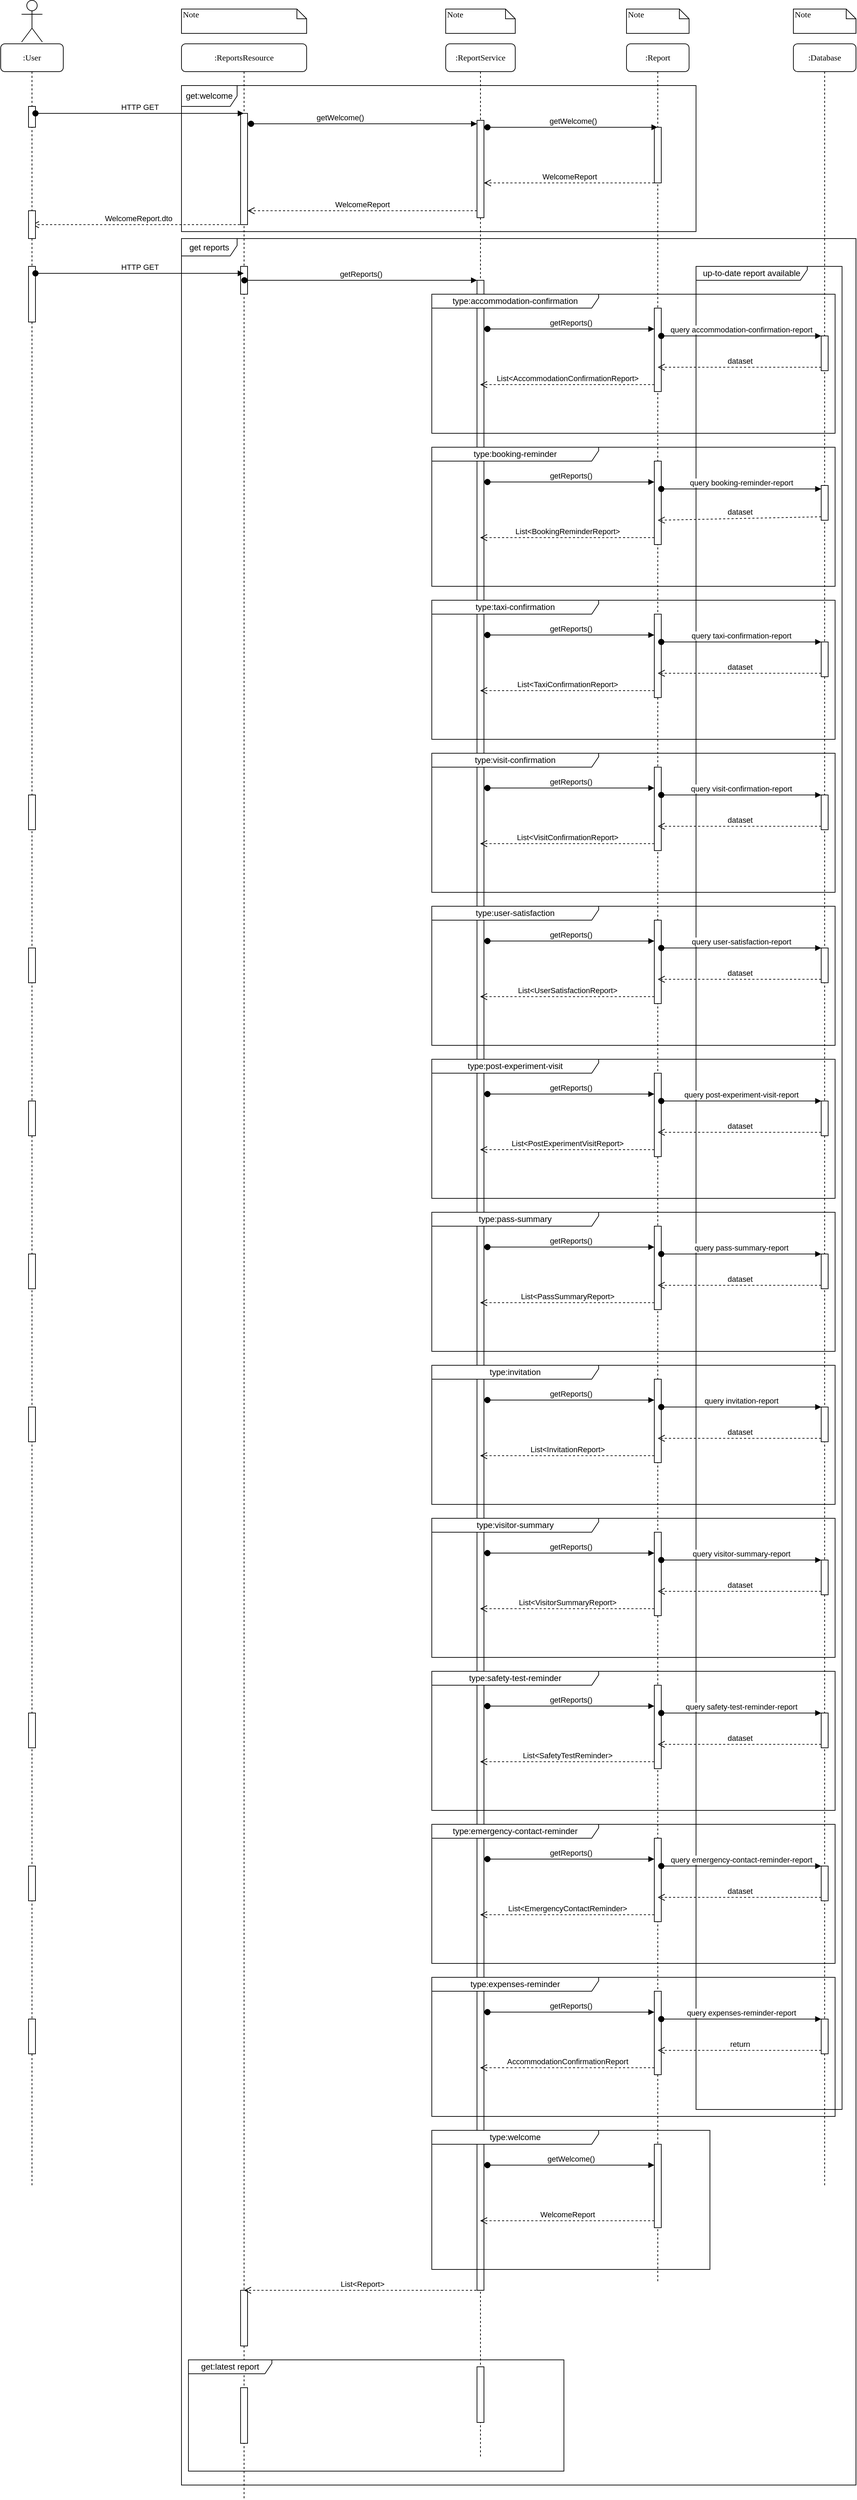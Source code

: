 <mxfile version="24.0.0" type="github">
  <diagram name="Page-1" id="13e1069c-82ec-6db2-03f1-153e76fe0fe0">
    <mxGraphModel dx="2150" dy="634" grid="1" gridSize="10" guides="1" tooltips="1" connect="1" arrows="1" fold="1" page="1" pageScale="1" pageWidth="1100" pageHeight="850" background="none" math="0" shadow="0">
      <root>
        <mxCell id="0" />
        <mxCell id="1" parent="0" />
        <mxCell id="2ybR_Enmwmyk68wynfg2-30" value=":Database" style="shape=umlLifeline;perimeter=lifelinePerimeter;whiteSpace=wrap;html=1;container=1;collapsible=0;recursiveResize=0;outlineConnect=0;rounded=1;shadow=0;comic=0;labelBackgroundColor=none;strokeWidth=1;fontFamily=Verdana;fontSize=12;align=center;" vertex="1" parent="1">
          <mxGeometry x="660" y="80" width="90" height="3080" as="geometry" />
        </mxCell>
        <mxCell id="2ybR_Enmwmyk68wynfg2-35" value="" style="html=1;points=[[0,0,0,0,5],[0,1,0,0,-5],[1,0,0,0,5],[1,1,0,0,-5]];perimeter=orthogonalPerimeter;outlineConnect=0;targetShapes=umlLifeline;portConstraint=eastwest;newEdgeStyle={&quot;curved&quot;:0,&quot;rounded&quot;:0};" vertex="1" parent="2ybR_Enmwmyk68wynfg2-30">
          <mxGeometry x="40" y="420" width="10" height="50" as="geometry" />
        </mxCell>
        <mxCell id="2ybR_Enmwmyk68wynfg2-65" value="" style="html=1;points=[[0,0,0,0,5],[0,1,0,0,-5],[1,0,0,0,5],[1,1,0,0,-5]];perimeter=orthogonalPerimeter;outlineConnect=0;targetShapes=umlLifeline;portConstraint=eastwest;newEdgeStyle={&quot;curved&quot;:0,&quot;rounded&quot;:0};" vertex="1" parent="2ybR_Enmwmyk68wynfg2-30">
          <mxGeometry x="40" y="1080" width="10" height="50" as="geometry" />
        </mxCell>
        <mxCell id="2ybR_Enmwmyk68wynfg2-72" value="" style="html=1;points=[[0,0,0,0,5],[0,1,0,0,-5],[1,0,0,0,5],[1,1,0,0,-5]];perimeter=orthogonalPerimeter;outlineConnect=0;targetShapes=umlLifeline;portConstraint=eastwest;newEdgeStyle={&quot;curved&quot;:0,&quot;rounded&quot;:0};" vertex="1" parent="2ybR_Enmwmyk68wynfg2-30">
          <mxGeometry x="40" y="1300" width="10" height="50" as="geometry" />
        </mxCell>
        <mxCell id="2ybR_Enmwmyk68wynfg2-79" value="" style="html=1;points=[[0,0,0,0,5],[0,1,0,0,-5],[1,0,0,0,5],[1,1,0,0,-5]];perimeter=orthogonalPerimeter;outlineConnect=0;targetShapes=umlLifeline;portConstraint=eastwest;newEdgeStyle={&quot;curved&quot;:0,&quot;rounded&quot;:0};" vertex="1" parent="2ybR_Enmwmyk68wynfg2-30">
          <mxGeometry x="40" y="1520" width="10" height="50" as="geometry" />
        </mxCell>
        <mxCell id="2ybR_Enmwmyk68wynfg2-86" value="" style="html=1;points=[[0,0,0,0,5],[0,1,0,0,-5],[1,0,0,0,5],[1,1,0,0,-5]];perimeter=orthogonalPerimeter;outlineConnect=0;targetShapes=umlLifeline;portConstraint=eastwest;newEdgeStyle={&quot;curved&quot;:0,&quot;rounded&quot;:0};" vertex="1" parent="2ybR_Enmwmyk68wynfg2-30">
          <mxGeometry x="40" y="1740" width="10" height="50" as="geometry" />
        </mxCell>
        <mxCell id="2ybR_Enmwmyk68wynfg2-93" value="" style="html=1;points=[[0,0,0,0,5],[0,1,0,0,-5],[1,0,0,0,5],[1,1,0,0,-5]];perimeter=orthogonalPerimeter;outlineConnect=0;targetShapes=umlLifeline;portConstraint=eastwest;newEdgeStyle={&quot;curved&quot;:0,&quot;rounded&quot;:0};" vertex="1" parent="2ybR_Enmwmyk68wynfg2-30">
          <mxGeometry x="40" y="1960" width="10" height="50" as="geometry" />
        </mxCell>
        <mxCell id="2ybR_Enmwmyk68wynfg2-107" value="" style="html=1;points=[[0,0,0,0,5],[0,1,0,0,-5],[1,0,0,0,5],[1,1,0,0,-5]];perimeter=orthogonalPerimeter;outlineConnect=0;targetShapes=umlLifeline;portConstraint=eastwest;newEdgeStyle={&quot;curved&quot;:0,&quot;rounded&quot;:0};" vertex="1" parent="2ybR_Enmwmyk68wynfg2-30">
          <mxGeometry x="40" y="2400" width="10" height="50" as="geometry" />
        </mxCell>
        <mxCell id="2ybR_Enmwmyk68wynfg2-114" value="" style="html=1;points=[[0,0,0,0,5],[0,1,0,0,-5],[1,0,0,0,5],[1,1,0,0,-5]];perimeter=orthogonalPerimeter;outlineConnect=0;targetShapes=umlLifeline;portConstraint=eastwest;newEdgeStyle={&quot;curved&quot;:0,&quot;rounded&quot;:0};" vertex="1" parent="2ybR_Enmwmyk68wynfg2-30">
          <mxGeometry x="40" y="2620" width="10" height="50" as="geometry" />
        </mxCell>
        <mxCell id="2ybR_Enmwmyk68wynfg2-121" value="" style="html=1;points=[[0,0,0,0,5],[0,1,0,0,-5],[1,0,0,0,5],[1,1,0,0,-5]];perimeter=orthogonalPerimeter;outlineConnect=0;targetShapes=umlLifeline;portConstraint=eastwest;newEdgeStyle={&quot;curved&quot;:0,&quot;rounded&quot;:0};" vertex="1" parent="2ybR_Enmwmyk68wynfg2-30">
          <mxGeometry x="40" y="2840" width="10" height="50" as="geometry" />
        </mxCell>
        <mxCell id="7baba1c4bc27f4b0-2" value=":ReportService" style="shape=umlLifeline;perimeter=lifelinePerimeter;whiteSpace=wrap;html=1;container=1;collapsible=0;recursiveResize=0;outlineConnect=0;rounded=1;shadow=0;comic=0;labelBackgroundColor=none;strokeWidth=1;fontFamily=Verdana;fontSize=12;align=center;" parent="1" vertex="1">
          <mxGeometry x="160" y="80" width="100" height="3470" as="geometry" />
        </mxCell>
        <mxCell id="aY3UgDq_XDh859U9HPvW-2" value="" style="html=1;points=[[0,0,0,0,5],[0,1,0,0,-5],[1,0,0,0,5],[1,1,0,0,-5]];perimeter=orthogonalPerimeter;outlineConnect=0;targetShapes=umlLifeline;portConstraint=eastwest;newEdgeStyle={&quot;curved&quot;:0,&quot;rounded&quot;:0};" parent="7baba1c4bc27f4b0-2" vertex="1">
          <mxGeometry x="45" y="110" width="10" height="140" as="geometry" />
        </mxCell>
        <mxCell id="7baba1c4bc27f4b0-3" value=":Report" style="shape=umlLifeline;perimeter=lifelinePerimeter;whiteSpace=wrap;html=1;container=1;collapsible=0;recursiveResize=0;outlineConnect=0;rounded=1;shadow=0;comic=0;labelBackgroundColor=none;strokeWidth=1;fontFamily=Verdana;fontSize=12;align=center;" parent="1" vertex="1">
          <mxGeometry x="420" y="80" width="90" height="3220" as="geometry" />
        </mxCell>
        <mxCell id="7baba1c4bc27f4b0-8" value=":ReportsResource" style="shape=umlLifeline;perimeter=lifelinePerimeter;whiteSpace=wrap;html=1;container=1;collapsible=0;recursiveResize=0;outlineConnect=0;rounded=1;shadow=0;comic=0;labelBackgroundColor=none;strokeWidth=1;fontFamily=Verdana;fontSize=12;align=center;" parent="1" vertex="1">
          <mxGeometry x="-220" y="80" width="180" height="3530" as="geometry" />
        </mxCell>
        <mxCell id="aY3UgDq_XDh859U9HPvW-11" value="" style="html=1;points=[[0,0,0,0,5],[0,1,0,0,-5],[1,0,0,0,5],[1,1,0,0,-5]];perimeter=orthogonalPerimeter;outlineConnect=0;targetShapes=umlLifeline;portConstraint=eastwest;newEdgeStyle={&quot;curved&quot;:0,&quot;rounded&quot;:0};" parent="7baba1c4bc27f4b0-8" vertex="1">
          <mxGeometry x="425" y="340" width="10" height="2890" as="geometry" />
        </mxCell>
        <mxCell id="7baba1c4bc27f4b0-9" value="" style="html=1;points=[];perimeter=orthogonalPerimeter;rounded=0;shadow=0;comic=0;labelBackgroundColor=none;strokeWidth=1;fontFamily=Verdana;fontSize=12;align=center;" parent="7baba1c4bc27f4b0-8" vertex="1">
          <mxGeometry x="85" y="100" width="10" height="160" as="geometry" />
        </mxCell>
        <mxCell id="aY3UgDq_XDh859U9HPvW-1" value="get:welcome" style="shape=umlFrame;whiteSpace=wrap;html=1;pointerEvents=0;width=80;height=30;" parent="7baba1c4bc27f4b0-8" vertex="1">
          <mxGeometry y="60" width="740" height="210" as="geometry" />
        </mxCell>
        <mxCell id="aY3UgDq_XDh859U9HPvW-9" value="get reports" style="shape=umlFrame;whiteSpace=wrap;html=1;pointerEvents=0;width=80;height=25;" parent="7baba1c4bc27f4b0-8" vertex="1">
          <mxGeometry y="280" width="970" height="3230" as="geometry" />
        </mxCell>
        <mxCell id="aY3UgDq_XDh859U9HPvW-4" value="WelcomeReport" style="html=1;verticalAlign=bottom;endArrow=open;dashed=1;endSize=8;curved=0;rounded=0;" parent="7baba1c4bc27f4b0-8" edge="1">
          <mxGeometry relative="1" as="geometry">
            <mxPoint x="425" y="240" as="sourcePoint" />
            <mxPoint x="95" y="240" as="targetPoint" />
          </mxGeometry>
        </mxCell>
        <mxCell id="aY3UgDq_XDh859U9HPvW-10" value="" style="html=1;points=[[0,0,0,0,5],[0,1,0,0,-5],[1,0,0,0,5],[1,1,0,0,-5]];perimeter=orthogonalPerimeter;outlineConnect=0;targetShapes=umlLifeline;portConstraint=eastwest;newEdgeStyle={&quot;curved&quot;:0,&quot;rounded&quot;:0};" parent="7baba1c4bc27f4b0-8" vertex="1">
          <mxGeometry x="85" y="320" width="10" height="40" as="geometry" />
        </mxCell>
        <mxCell id="2ybR_Enmwmyk68wynfg2-7" value="" style="html=1;points=[[0,0,0,0,5],[0,1,0,0,-5],[1,0,0,0,5],[1,1,0,0,-5]];perimeter=orthogonalPerimeter;outlineConnect=0;targetShapes=umlLifeline;portConstraint=eastwest;newEdgeStyle={&quot;curved&quot;:0,&quot;rounded&quot;:0};" vertex="1" parent="7baba1c4bc27f4b0-8">
          <mxGeometry x="680" y="120" width="10" height="80" as="geometry" />
        </mxCell>
        <mxCell id="2ybR_Enmwmyk68wynfg2-8" value="getWelcome()" style="html=1;verticalAlign=bottom;startArrow=oval;startFill=1;endArrow=block;startSize=8;curved=0;rounded=0;" edge="1" parent="7baba1c4bc27f4b0-8" target="7baba1c4bc27f4b0-3">
          <mxGeometry width="60" relative="1" as="geometry">
            <mxPoint x="440" y="120" as="sourcePoint" />
            <mxPoint x="500" y="120" as="targetPoint" />
          </mxGeometry>
        </mxCell>
        <mxCell id="2ybR_Enmwmyk68wynfg2-9" value="WelcomeReport" style="html=1;verticalAlign=bottom;endArrow=open;dashed=1;endSize=8;curved=0;rounded=0;" edge="1" parent="7baba1c4bc27f4b0-8" target="aY3UgDq_XDh859U9HPvW-2">
          <mxGeometry relative="1" as="geometry">
            <mxPoint x="680" y="200" as="sourcePoint" />
            <mxPoint x="600" y="200" as="targetPoint" />
          </mxGeometry>
        </mxCell>
        <mxCell id="2ybR_Enmwmyk68wynfg2-38" value="up-to-date report available" style="shape=umlFrame;whiteSpace=wrap;html=1;pointerEvents=0;width=160;height=20;" vertex="1" parent="7baba1c4bc27f4b0-8">
          <mxGeometry x="740" y="320" width="210" height="2650" as="geometry" />
        </mxCell>
        <mxCell id="2ybR_Enmwmyk68wynfg2-39" value="type:booking-reminder" style="shape=umlFrame;whiteSpace=wrap;html=1;pointerEvents=0;width=240;height=20;" vertex="1" parent="7baba1c4bc27f4b0-8">
          <mxGeometry x="360" y="580" width="580" height="200" as="geometry" />
        </mxCell>
        <mxCell id="2ybR_Enmwmyk68wynfg2-40" value="" style="html=1;points=[[0,0,0,0,5],[0,1,0,0,-5],[1,0,0,0,5],[1,1,0,0,-5]];perimeter=orthogonalPerimeter;outlineConnect=0;targetShapes=umlLifeline;portConstraint=eastwest;newEdgeStyle={&quot;curved&quot;:0,&quot;rounded&quot;:0};" vertex="1" parent="7baba1c4bc27f4b0-8">
          <mxGeometry x="680" y="600" width="10" height="120" as="geometry" />
        </mxCell>
        <mxCell id="2ybR_Enmwmyk68wynfg2-41" value="getReports()" style="html=1;verticalAlign=bottom;startArrow=oval;startFill=1;endArrow=block;startSize=8;curved=0;rounded=0;" edge="1" parent="7baba1c4bc27f4b0-8" target="2ybR_Enmwmyk68wynfg2-40">
          <mxGeometry width="60" relative="1" as="geometry">
            <mxPoint x="440" y="630" as="sourcePoint" />
            <mxPoint x="500" y="630" as="targetPoint" />
          </mxGeometry>
        </mxCell>
        <mxCell id="2ybR_Enmwmyk68wynfg2-42" value="List&amp;lt;BookingReminderReport&amp;gt;" style="html=1;verticalAlign=bottom;endArrow=open;dashed=1;endSize=8;curved=0;rounded=0;" edge="1" parent="7baba1c4bc27f4b0-8">
          <mxGeometry relative="1" as="geometry">
            <mxPoint x="680" y="710" as="sourcePoint" />
            <mxPoint x="429.5" y="710" as="targetPoint" />
          </mxGeometry>
        </mxCell>
        <mxCell id="2ybR_Enmwmyk68wynfg2-44" value="query booking-reminder-report" style="html=1;verticalAlign=bottom;startArrow=oval;startFill=1;endArrow=block;startSize=8;curved=0;rounded=0;" edge="1" parent="7baba1c4bc27f4b0-8" target="2ybR_Enmwmyk68wynfg2-43">
          <mxGeometry width="60" relative="1" as="geometry">
            <mxPoint x="690" y="640" as="sourcePoint" />
            <mxPoint x="750" y="640" as="targetPoint" />
          </mxGeometry>
        </mxCell>
        <mxCell id="2ybR_Enmwmyk68wynfg2-45" value="dataset" style="html=1;verticalAlign=bottom;endArrow=open;dashed=1;endSize=8;curved=0;rounded=0;exitX=0;exitY=1;exitDx=0;exitDy=-5;exitPerimeter=0;" edge="1" parent="7baba1c4bc27f4b0-8" source="2ybR_Enmwmyk68wynfg2-43">
          <mxGeometry relative="1" as="geometry">
            <mxPoint x="820" y="690" as="sourcePoint" />
            <mxPoint x="685" y="685" as="targetPoint" />
          </mxGeometry>
        </mxCell>
        <mxCell id="2ybR_Enmwmyk68wynfg2-46" value="type:taxi-confirmation" style="shape=umlFrame;whiteSpace=wrap;html=1;pointerEvents=0;width=240;height=20;" vertex="1" parent="7baba1c4bc27f4b0-8">
          <mxGeometry x="360" y="800" width="580" height="200" as="geometry" />
        </mxCell>
        <mxCell id="2ybR_Enmwmyk68wynfg2-47" value="" style="html=1;points=[[0,0,0,0,5],[0,1,0,0,-5],[1,0,0,0,5],[1,1,0,0,-5]];perimeter=orthogonalPerimeter;outlineConnect=0;targetShapes=umlLifeline;portConstraint=eastwest;newEdgeStyle={&quot;curved&quot;:0,&quot;rounded&quot;:0};" vertex="1" parent="7baba1c4bc27f4b0-8">
          <mxGeometry x="680" y="820" width="10" height="120" as="geometry" />
        </mxCell>
        <mxCell id="2ybR_Enmwmyk68wynfg2-48" value="getReports()" style="html=1;verticalAlign=bottom;startArrow=oval;startFill=1;endArrow=block;startSize=8;curved=0;rounded=0;" edge="1" parent="7baba1c4bc27f4b0-8" target="2ybR_Enmwmyk68wynfg2-47">
          <mxGeometry width="60" relative="1" as="geometry">
            <mxPoint x="440" y="850" as="sourcePoint" />
            <mxPoint x="500" y="850" as="targetPoint" />
          </mxGeometry>
        </mxCell>
        <mxCell id="2ybR_Enmwmyk68wynfg2-49" value="List&amp;lt;TaxiConfirmationReport&amp;gt;" style="html=1;verticalAlign=bottom;endArrow=open;dashed=1;endSize=8;curved=0;rounded=0;" edge="1" parent="7baba1c4bc27f4b0-8">
          <mxGeometry relative="1" as="geometry">
            <mxPoint x="680" y="930" as="sourcePoint" />
            <mxPoint x="429.5" y="930" as="targetPoint" />
          </mxGeometry>
        </mxCell>
        <mxCell id="2ybR_Enmwmyk68wynfg2-51" value="query taxi-confirmation-report" style="html=1;verticalAlign=bottom;startArrow=oval;startFill=1;endArrow=block;startSize=8;curved=0;rounded=0;" edge="1" parent="7baba1c4bc27f4b0-8" target="2ybR_Enmwmyk68wynfg2-50">
          <mxGeometry width="60" relative="1" as="geometry">
            <mxPoint x="690" y="860" as="sourcePoint" />
            <mxPoint x="750" y="860" as="targetPoint" />
          </mxGeometry>
        </mxCell>
        <mxCell id="2ybR_Enmwmyk68wynfg2-52" value="dataset" style="html=1;verticalAlign=bottom;endArrow=open;dashed=1;endSize=8;curved=0;rounded=0;exitX=0;exitY=1;exitDx=0;exitDy=-5;exitPerimeter=0;" edge="1" parent="7baba1c4bc27f4b0-8" source="2ybR_Enmwmyk68wynfg2-50">
          <mxGeometry relative="1" as="geometry">
            <mxPoint x="820" y="910" as="sourcePoint" />
            <mxPoint x="685" y="905" as="targetPoint" />
          </mxGeometry>
        </mxCell>
        <mxCell id="2ybR_Enmwmyk68wynfg2-131" value="" style="html=1;points=[[0,0,0,0,5],[0,1,0,0,-5],[1,0,0,0,5],[1,1,0,0,-5]];perimeter=orthogonalPerimeter;outlineConnect=0;targetShapes=umlLifeline;portConstraint=eastwest;newEdgeStyle={&quot;curved&quot;:0,&quot;rounded&quot;:0};" vertex="1" parent="7baba1c4bc27f4b0-8">
          <mxGeometry x="85" y="3230" width="10" height="80" as="geometry" />
        </mxCell>
        <mxCell id="2ybR_Enmwmyk68wynfg2-135" value="List&amp;lt;Report&amp;gt;" style="html=1;verticalAlign=bottom;endArrow=open;dashed=1;endSize=8;curved=0;rounded=0;" edge="1" parent="7baba1c4bc27f4b0-8" target="7baba1c4bc27f4b0-8">
          <mxGeometry relative="1" as="geometry">
            <mxPoint x="430" y="3230" as="sourcePoint" />
            <mxPoint x="350" y="3230" as="targetPoint" />
          </mxGeometry>
        </mxCell>
        <mxCell id="2ybR_Enmwmyk68wynfg2-136" value="get:latest report" style="shape=umlFrame;whiteSpace=wrap;html=1;pointerEvents=0;width=120;height=20;" vertex="1" parent="7baba1c4bc27f4b0-8">
          <mxGeometry x="10" y="3330" width="540" height="160" as="geometry" />
        </mxCell>
        <mxCell id="2ybR_Enmwmyk68wynfg2-137" value="" style="html=1;points=[[0,0,0,0,5],[0,1,0,0,-5],[1,0,0,0,5],[1,1,0,0,-5]];perimeter=orthogonalPerimeter;outlineConnect=0;targetShapes=umlLifeline;portConstraint=eastwest;newEdgeStyle={&quot;curved&quot;:0,&quot;rounded&quot;:0};" vertex="1" parent="7baba1c4bc27f4b0-8">
          <mxGeometry x="85" y="3370" width="10" height="80" as="geometry" />
        </mxCell>
        <mxCell id="2ybR_Enmwmyk68wynfg2-138" value="" style="html=1;points=[[0,0,0,0,5],[0,1,0,0,-5],[1,0,0,0,5],[1,1,0,0,-5]];perimeter=orthogonalPerimeter;outlineConnect=0;targetShapes=umlLifeline;portConstraint=eastwest;newEdgeStyle={&quot;curved&quot;:0,&quot;rounded&quot;:0};" vertex="1" parent="7baba1c4bc27f4b0-8">
          <mxGeometry x="425" y="3340" width="10" height="80" as="geometry" />
        </mxCell>
        <mxCell id="2ybR_Enmwmyk68wynfg2-218" value="WelcomeReport.dto" style="html=1;verticalAlign=bottom;endArrow=open;dashed=1;endSize=8;curved=0;rounded=0;" edge="1" parent="7baba1c4bc27f4b0-8" target="2ybR_Enmwmyk68wynfg2-206">
          <mxGeometry relative="1" as="geometry">
            <mxPoint x="90" y="260" as="sourcePoint" />
            <mxPoint x="-200" y="260" as="targetPoint" />
          </mxGeometry>
        </mxCell>
        <mxCell id="aY3UgDq_XDh859U9HPvW-12" value="getReports()" style="html=1;verticalAlign=bottom;startArrow=oval;startFill=1;endArrow=block;startSize=8;curved=0;rounded=0;exitX=1;exitY=0;exitDx=0;exitDy=5;exitPerimeter=0;" parent="7baba1c4bc27f4b0-8" edge="1">
          <mxGeometry width="60" relative="1" as="geometry">
            <mxPoint x="90.5" y="340" as="sourcePoint" />
            <mxPoint x="425" y="340" as="targetPoint" />
          </mxGeometry>
        </mxCell>
        <mxCell id="7baba1c4bc27f4b0-40" value="Note" style="shape=note;whiteSpace=wrap;html=1;size=14;verticalAlign=top;align=left;spacingTop=-6;rounded=0;shadow=0;comic=0;labelBackgroundColor=none;strokeWidth=1;fontFamily=Verdana;fontSize=12" parent="1" vertex="1">
          <mxGeometry x="-220" y="30" width="180" height="35" as="geometry" />
        </mxCell>
        <mxCell id="7baba1c4bc27f4b0-41" value="Note" style="shape=note;whiteSpace=wrap;html=1;size=14;verticalAlign=top;align=left;spacingTop=-6;rounded=0;shadow=0;comic=0;labelBackgroundColor=none;strokeWidth=1;fontFamily=Verdana;fontSize=12" parent="1" vertex="1">
          <mxGeometry x="160" y="30" width="100" height="35" as="geometry" />
        </mxCell>
        <mxCell id="7baba1c4bc27f4b0-42" value="Note" style="shape=note;whiteSpace=wrap;html=1;size=14;verticalAlign=top;align=left;spacingTop=-6;rounded=0;shadow=0;comic=0;labelBackgroundColor=none;strokeWidth=1;fontFamily=Verdana;fontSize=12" parent="1" vertex="1">
          <mxGeometry x="420" y="30" width="90" height="35" as="geometry" />
        </mxCell>
        <mxCell id="aY3UgDq_XDh859U9HPvW-3" value="getWelcome()" style="html=1;verticalAlign=bottom;startArrow=oval;startFill=1;endArrow=block;startSize=8;curved=0;rounded=0;entryX=0;entryY=0;entryDx=0;entryDy=5;entryPerimeter=0;" parent="1" target="aY3UgDq_XDh859U9HPvW-2" edge="1">
          <mxGeometry x="-0.213" width="60" relative="1" as="geometry">
            <mxPoint x="-120" y="195" as="sourcePoint" />
            <mxPoint x="190" y="200" as="targetPoint" />
            <mxPoint as="offset" />
          </mxGeometry>
        </mxCell>
        <mxCell id="aY3UgDq_XDh859U9HPvW-16" value="type:accommodation-confirmation" style="shape=umlFrame;whiteSpace=wrap;html=1;pointerEvents=0;width=240;height=20;" parent="1" vertex="1">
          <mxGeometry x="140" y="440" width="580" height="200" as="geometry" />
        </mxCell>
        <mxCell id="aY3UgDq_XDh859U9HPvW-17" value="" style="html=1;points=[[0,0,0,0,5],[0,1,0,0,-5],[1,0,0,0,5],[1,1,0,0,-5]];perimeter=orthogonalPerimeter;outlineConnect=0;targetShapes=umlLifeline;portConstraint=eastwest;newEdgeStyle={&quot;curved&quot;:0,&quot;rounded&quot;:0};" parent="1" vertex="1">
          <mxGeometry x="460" y="460" width="10" height="120" as="geometry" />
        </mxCell>
        <mxCell id="2ybR_Enmwmyk68wynfg2-1" value="getReports()" style="html=1;verticalAlign=bottom;startArrow=oval;startFill=1;endArrow=block;startSize=8;curved=0;rounded=0;" edge="1" parent="1" target="aY3UgDq_XDh859U9HPvW-17">
          <mxGeometry width="60" relative="1" as="geometry">
            <mxPoint x="220" y="490" as="sourcePoint" />
            <mxPoint x="280" y="490" as="targetPoint" />
          </mxGeometry>
        </mxCell>
        <mxCell id="2ybR_Enmwmyk68wynfg2-2" value="List&amp;lt;AccommodationConfirmationReport&amp;gt;" style="html=1;verticalAlign=bottom;endArrow=open;dashed=1;endSize=8;curved=0;rounded=0;" edge="1" parent="1">
          <mxGeometry relative="1" as="geometry">
            <mxPoint x="460" y="570" as="sourcePoint" />
            <mxPoint x="209.5" y="570" as="targetPoint" />
          </mxGeometry>
        </mxCell>
        <mxCell id="2ybR_Enmwmyk68wynfg2-36" value="query accommodation-confirmation-report" style="html=1;verticalAlign=bottom;startArrow=oval;startFill=1;endArrow=block;startSize=8;curved=0;rounded=0;" edge="1" parent="1" target="2ybR_Enmwmyk68wynfg2-35">
          <mxGeometry width="60" relative="1" as="geometry">
            <mxPoint x="470" y="500" as="sourcePoint" />
            <mxPoint x="530" y="500" as="targetPoint" />
          </mxGeometry>
        </mxCell>
        <mxCell id="2ybR_Enmwmyk68wynfg2-37" value="dataset" style="html=1;verticalAlign=bottom;endArrow=open;dashed=1;endSize=8;curved=0;rounded=0;exitX=0;exitY=1;exitDx=0;exitDy=-5;exitPerimeter=0;" edge="1" parent="1" source="2ybR_Enmwmyk68wynfg2-35" target="7baba1c4bc27f4b0-3">
          <mxGeometry relative="1" as="geometry">
            <mxPoint x="600" y="550" as="sourcePoint" />
            <mxPoint x="520" y="550" as="targetPoint" />
          </mxGeometry>
        </mxCell>
        <mxCell id="2ybR_Enmwmyk68wynfg2-53" value="Note" style="shape=note;whiteSpace=wrap;html=1;size=14;verticalAlign=top;align=left;spacingTop=-6;rounded=0;shadow=0;comic=0;labelBackgroundColor=none;strokeWidth=1;fontFamily=Verdana;fontSize=12" vertex="1" parent="1">
          <mxGeometry x="660" y="30" width="90" height="35" as="geometry" />
        </mxCell>
        <mxCell id="2ybR_Enmwmyk68wynfg2-61" value="type:visit-confirmation" style="shape=umlFrame;whiteSpace=wrap;html=1;pointerEvents=0;width=240;height=20;" vertex="1" parent="1">
          <mxGeometry x="140" y="1100" width="580" height="200" as="geometry" />
        </mxCell>
        <mxCell id="2ybR_Enmwmyk68wynfg2-62" value="" style="html=1;points=[[0,0,0,0,5],[0,1,0,0,-5],[1,0,0,0,5],[1,1,0,0,-5]];perimeter=orthogonalPerimeter;outlineConnect=0;targetShapes=umlLifeline;portConstraint=eastwest;newEdgeStyle={&quot;curved&quot;:0,&quot;rounded&quot;:0};" vertex="1" parent="1">
          <mxGeometry x="460" y="1120" width="10" height="120" as="geometry" />
        </mxCell>
        <mxCell id="2ybR_Enmwmyk68wynfg2-63" value="getReports()" style="html=1;verticalAlign=bottom;startArrow=oval;startFill=1;endArrow=block;startSize=8;curved=0;rounded=0;" edge="1" parent="1" target="2ybR_Enmwmyk68wynfg2-62">
          <mxGeometry width="60" relative="1" as="geometry">
            <mxPoint x="220" y="1150" as="sourcePoint" />
            <mxPoint x="280" y="1150" as="targetPoint" />
          </mxGeometry>
        </mxCell>
        <mxCell id="2ybR_Enmwmyk68wynfg2-64" value="List&amp;lt;VisitConfirmationReport&amp;gt;" style="html=1;verticalAlign=bottom;endArrow=open;dashed=1;endSize=8;curved=0;rounded=0;" edge="1" parent="1">
          <mxGeometry relative="1" as="geometry">
            <mxPoint x="460" y="1230" as="sourcePoint" />
            <mxPoint x="209.5" y="1230" as="targetPoint" />
          </mxGeometry>
        </mxCell>
        <mxCell id="2ybR_Enmwmyk68wynfg2-66" value="query visit-confirmation-report" style="html=1;verticalAlign=bottom;startArrow=oval;startFill=1;endArrow=block;startSize=8;curved=0;rounded=0;" edge="1" parent="1" target="2ybR_Enmwmyk68wynfg2-65">
          <mxGeometry width="60" relative="1" as="geometry">
            <mxPoint x="470" y="1160" as="sourcePoint" />
            <mxPoint x="530" y="1160" as="targetPoint" />
          </mxGeometry>
        </mxCell>
        <mxCell id="2ybR_Enmwmyk68wynfg2-67" value="dataset" style="html=1;verticalAlign=bottom;endArrow=open;dashed=1;endSize=8;curved=0;rounded=0;exitX=0;exitY=1;exitDx=0;exitDy=-5;exitPerimeter=0;" edge="1" parent="1" source="2ybR_Enmwmyk68wynfg2-65">
          <mxGeometry relative="1" as="geometry">
            <mxPoint x="600" y="1210" as="sourcePoint" />
            <mxPoint x="465" y="1205" as="targetPoint" />
          </mxGeometry>
        </mxCell>
        <mxCell id="2ybR_Enmwmyk68wynfg2-68" value="type:user-satisfaction" style="shape=umlFrame;whiteSpace=wrap;html=1;pointerEvents=0;width=240;height=20;" vertex="1" parent="1">
          <mxGeometry x="140" y="1320" width="580" height="200" as="geometry" />
        </mxCell>
        <mxCell id="2ybR_Enmwmyk68wynfg2-69" value="" style="html=1;points=[[0,0,0,0,5],[0,1,0,0,-5],[1,0,0,0,5],[1,1,0,0,-5]];perimeter=orthogonalPerimeter;outlineConnect=0;targetShapes=umlLifeline;portConstraint=eastwest;newEdgeStyle={&quot;curved&quot;:0,&quot;rounded&quot;:0};" vertex="1" parent="1">
          <mxGeometry x="460" y="1340" width="10" height="120" as="geometry" />
        </mxCell>
        <mxCell id="2ybR_Enmwmyk68wynfg2-70" value="getReports()" style="html=1;verticalAlign=bottom;startArrow=oval;startFill=1;endArrow=block;startSize=8;curved=0;rounded=0;" edge="1" parent="1" target="2ybR_Enmwmyk68wynfg2-69">
          <mxGeometry width="60" relative="1" as="geometry">
            <mxPoint x="220" y="1370" as="sourcePoint" />
            <mxPoint x="280" y="1370" as="targetPoint" />
          </mxGeometry>
        </mxCell>
        <mxCell id="2ybR_Enmwmyk68wynfg2-71" value="List&amp;lt;UserSatisfactionReport&amp;gt;" style="html=1;verticalAlign=bottom;endArrow=open;dashed=1;endSize=8;curved=0;rounded=0;" edge="1" parent="1">
          <mxGeometry relative="1" as="geometry">
            <mxPoint x="460" y="1450" as="sourcePoint" />
            <mxPoint x="209.5" y="1450" as="targetPoint" />
          </mxGeometry>
        </mxCell>
        <mxCell id="2ybR_Enmwmyk68wynfg2-73" value="query user-satisfaction-report" style="html=1;verticalAlign=bottom;startArrow=oval;startFill=1;endArrow=block;startSize=8;curved=0;rounded=0;" edge="1" parent="1" target="2ybR_Enmwmyk68wynfg2-72">
          <mxGeometry width="60" relative="1" as="geometry">
            <mxPoint x="470" y="1380" as="sourcePoint" />
            <mxPoint x="530" y="1380" as="targetPoint" />
          </mxGeometry>
        </mxCell>
        <mxCell id="2ybR_Enmwmyk68wynfg2-74" value="dataset" style="html=1;verticalAlign=bottom;endArrow=open;dashed=1;endSize=8;curved=0;rounded=0;exitX=0;exitY=1;exitDx=0;exitDy=-5;exitPerimeter=0;" edge="1" parent="1" source="2ybR_Enmwmyk68wynfg2-72">
          <mxGeometry relative="1" as="geometry">
            <mxPoint x="600" y="1430" as="sourcePoint" />
            <mxPoint x="465" y="1425" as="targetPoint" />
          </mxGeometry>
        </mxCell>
        <mxCell id="2ybR_Enmwmyk68wynfg2-75" value="type:post-experiment-visit" style="shape=umlFrame;whiteSpace=wrap;html=1;pointerEvents=0;width=240;height=20;" vertex="1" parent="1">
          <mxGeometry x="140" y="1540" width="580" height="200" as="geometry" />
        </mxCell>
        <mxCell id="2ybR_Enmwmyk68wynfg2-76" value="" style="html=1;points=[[0,0,0,0,5],[0,1,0,0,-5],[1,0,0,0,5],[1,1,0,0,-5]];perimeter=orthogonalPerimeter;outlineConnect=0;targetShapes=umlLifeline;portConstraint=eastwest;newEdgeStyle={&quot;curved&quot;:0,&quot;rounded&quot;:0};" vertex="1" parent="1">
          <mxGeometry x="460" y="1560" width="10" height="120" as="geometry" />
        </mxCell>
        <mxCell id="2ybR_Enmwmyk68wynfg2-77" value="getReports()" style="html=1;verticalAlign=bottom;startArrow=oval;startFill=1;endArrow=block;startSize=8;curved=0;rounded=0;" edge="1" parent="1" target="2ybR_Enmwmyk68wynfg2-76">
          <mxGeometry width="60" relative="1" as="geometry">
            <mxPoint x="220" y="1590" as="sourcePoint" />
            <mxPoint x="280" y="1590" as="targetPoint" />
          </mxGeometry>
        </mxCell>
        <mxCell id="2ybR_Enmwmyk68wynfg2-78" value="List&amp;lt;PostExperimentVisitReport&amp;gt;" style="html=1;verticalAlign=bottom;endArrow=open;dashed=1;endSize=8;curved=0;rounded=0;" edge="1" parent="1">
          <mxGeometry relative="1" as="geometry">
            <mxPoint x="460" y="1670" as="sourcePoint" />
            <mxPoint x="209.5" y="1670" as="targetPoint" />
          </mxGeometry>
        </mxCell>
        <mxCell id="2ybR_Enmwmyk68wynfg2-80" value="query post-experiment-visit-report" style="html=1;verticalAlign=bottom;startArrow=oval;startFill=1;endArrow=block;startSize=8;curved=0;rounded=0;" edge="1" parent="1" target="2ybR_Enmwmyk68wynfg2-79">
          <mxGeometry width="60" relative="1" as="geometry">
            <mxPoint x="470" y="1600" as="sourcePoint" />
            <mxPoint x="530" y="1600" as="targetPoint" />
          </mxGeometry>
        </mxCell>
        <mxCell id="2ybR_Enmwmyk68wynfg2-81" value="dataset" style="html=1;verticalAlign=bottom;endArrow=open;dashed=1;endSize=8;curved=0;rounded=0;exitX=0;exitY=1;exitDx=0;exitDy=-5;exitPerimeter=0;" edge="1" parent="1" source="2ybR_Enmwmyk68wynfg2-79">
          <mxGeometry relative="1" as="geometry">
            <mxPoint x="600" y="1650" as="sourcePoint" />
            <mxPoint x="465" y="1645" as="targetPoint" />
          </mxGeometry>
        </mxCell>
        <mxCell id="2ybR_Enmwmyk68wynfg2-82" value="type:pass-summary" style="shape=umlFrame;whiteSpace=wrap;html=1;pointerEvents=0;width=240;height=20;" vertex="1" parent="1">
          <mxGeometry x="140" y="1760" width="580" height="200" as="geometry" />
        </mxCell>
        <mxCell id="2ybR_Enmwmyk68wynfg2-83" value="" style="html=1;points=[[0,0,0,0,5],[0,1,0,0,-5],[1,0,0,0,5],[1,1,0,0,-5]];perimeter=orthogonalPerimeter;outlineConnect=0;targetShapes=umlLifeline;portConstraint=eastwest;newEdgeStyle={&quot;curved&quot;:0,&quot;rounded&quot;:0};" vertex="1" parent="1">
          <mxGeometry x="460" y="1780" width="10" height="120" as="geometry" />
        </mxCell>
        <mxCell id="2ybR_Enmwmyk68wynfg2-84" value="getReports()" style="html=1;verticalAlign=bottom;startArrow=oval;startFill=1;endArrow=block;startSize=8;curved=0;rounded=0;" edge="1" parent="1" target="2ybR_Enmwmyk68wynfg2-83">
          <mxGeometry width="60" relative="1" as="geometry">
            <mxPoint x="220" y="1810" as="sourcePoint" />
            <mxPoint x="280" y="1810" as="targetPoint" />
          </mxGeometry>
        </mxCell>
        <mxCell id="2ybR_Enmwmyk68wynfg2-85" value="List&amp;lt;PassSummaryReport&amp;gt;" style="html=1;verticalAlign=bottom;endArrow=open;dashed=1;endSize=8;curved=0;rounded=0;" edge="1" parent="1">
          <mxGeometry relative="1" as="geometry">
            <mxPoint x="460" y="1890" as="sourcePoint" />
            <mxPoint x="209.5" y="1890" as="targetPoint" />
          </mxGeometry>
        </mxCell>
        <mxCell id="2ybR_Enmwmyk68wynfg2-87" value="query pass-summary-report" style="html=1;verticalAlign=bottom;startArrow=oval;startFill=1;endArrow=block;startSize=8;curved=0;rounded=0;" edge="1" parent="1" target="2ybR_Enmwmyk68wynfg2-86">
          <mxGeometry width="60" relative="1" as="geometry">
            <mxPoint x="470" y="1820" as="sourcePoint" />
            <mxPoint x="530" y="1820" as="targetPoint" />
          </mxGeometry>
        </mxCell>
        <mxCell id="2ybR_Enmwmyk68wynfg2-88" value="dataset" style="html=1;verticalAlign=bottom;endArrow=open;dashed=1;endSize=8;curved=0;rounded=0;exitX=0;exitY=1;exitDx=0;exitDy=-5;exitPerimeter=0;" edge="1" parent="1" source="2ybR_Enmwmyk68wynfg2-86">
          <mxGeometry relative="1" as="geometry">
            <mxPoint x="600" y="1870" as="sourcePoint" />
            <mxPoint x="465" y="1865" as="targetPoint" />
          </mxGeometry>
        </mxCell>
        <mxCell id="2ybR_Enmwmyk68wynfg2-89" value="type:invitation" style="shape=umlFrame;whiteSpace=wrap;html=1;pointerEvents=0;width=240;height=20;" vertex="1" parent="1">
          <mxGeometry x="140" y="1980" width="580" height="200" as="geometry" />
        </mxCell>
        <mxCell id="2ybR_Enmwmyk68wynfg2-90" value="" style="html=1;points=[[0,0,0,0,5],[0,1,0,0,-5],[1,0,0,0,5],[1,1,0,0,-5]];perimeter=orthogonalPerimeter;outlineConnect=0;targetShapes=umlLifeline;portConstraint=eastwest;newEdgeStyle={&quot;curved&quot;:0,&quot;rounded&quot;:0};" vertex="1" parent="1">
          <mxGeometry x="460" y="2000" width="10" height="120" as="geometry" />
        </mxCell>
        <mxCell id="2ybR_Enmwmyk68wynfg2-91" value="getReports()" style="html=1;verticalAlign=bottom;startArrow=oval;startFill=1;endArrow=block;startSize=8;curved=0;rounded=0;" edge="1" parent="1" target="2ybR_Enmwmyk68wynfg2-90">
          <mxGeometry width="60" relative="1" as="geometry">
            <mxPoint x="220" y="2030" as="sourcePoint" />
            <mxPoint x="280" y="2030" as="targetPoint" />
          </mxGeometry>
        </mxCell>
        <mxCell id="2ybR_Enmwmyk68wynfg2-92" value="List&amp;lt;InvitationReport&amp;gt;" style="html=1;verticalAlign=bottom;endArrow=open;dashed=1;endSize=8;curved=0;rounded=0;" edge="1" parent="1">
          <mxGeometry relative="1" as="geometry">
            <mxPoint x="460" y="2110" as="sourcePoint" />
            <mxPoint x="209.5" y="2110" as="targetPoint" />
          </mxGeometry>
        </mxCell>
        <mxCell id="2ybR_Enmwmyk68wynfg2-94" value="query invitation-report" style="html=1;verticalAlign=bottom;startArrow=oval;startFill=1;endArrow=block;startSize=8;curved=0;rounded=0;" edge="1" parent="1" target="2ybR_Enmwmyk68wynfg2-93">
          <mxGeometry width="60" relative="1" as="geometry">
            <mxPoint x="470" y="2040" as="sourcePoint" />
            <mxPoint x="530" y="2040" as="targetPoint" />
          </mxGeometry>
        </mxCell>
        <mxCell id="2ybR_Enmwmyk68wynfg2-95" value="dataset" style="html=1;verticalAlign=bottom;endArrow=open;dashed=1;endSize=8;curved=0;rounded=0;exitX=0;exitY=1;exitDx=0;exitDy=-5;exitPerimeter=0;" edge="1" parent="1" source="2ybR_Enmwmyk68wynfg2-93">
          <mxGeometry relative="1" as="geometry">
            <mxPoint x="600" y="2090" as="sourcePoint" />
            <mxPoint x="465" y="2085" as="targetPoint" />
          </mxGeometry>
        </mxCell>
        <mxCell id="2ybR_Enmwmyk68wynfg2-96" value="type:visitor-summary" style="shape=umlFrame;whiteSpace=wrap;html=1;pointerEvents=0;width=240;height=20;" vertex="1" parent="1">
          <mxGeometry x="140" y="2200" width="580" height="200" as="geometry" />
        </mxCell>
        <mxCell id="2ybR_Enmwmyk68wynfg2-97" value="" style="html=1;points=[[0,0,0,0,5],[0,1,0,0,-5],[1,0,0,0,5],[1,1,0,0,-5]];perimeter=orthogonalPerimeter;outlineConnect=0;targetShapes=umlLifeline;portConstraint=eastwest;newEdgeStyle={&quot;curved&quot;:0,&quot;rounded&quot;:0};" vertex="1" parent="1">
          <mxGeometry x="460" y="2220" width="10" height="120" as="geometry" />
        </mxCell>
        <mxCell id="2ybR_Enmwmyk68wynfg2-98" value="getReports()" style="html=1;verticalAlign=bottom;startArrow=oval;startFill=1;endArrow=block;startSize=8;curved=0;rounded=0;" edge="1" parent="1" target="2ybR_Enmwmyk68wynfg2-97">
          <mxGeometry width="60" relative="1" as="geometry">
            <mxPoint x="220" y="2250" as="sourcePoint" />
            <mxPoint x="280" y="2250" as="targetPoint" />
          </mxGeometry>
        </mxCell>
        <mxCell id="2ybR_Enmwmyk68wynfg2-99" value="List&amp;lt;VisitorSummaryReport&amp;gt;" style="html=1;verticalAlign=bottom;endArrow=open;dashed=1;endSize=8;curved=0;rounded=0;" edge="1" parent="1">
          <mxGeometry relative="1" as="geometry">
            <mxPoint x="460" y="2330" as="sourcePoint" />
            <mxPoint x="209.5" y="2330" as="targetPoint" />
          </mxGeometry>
        </mxCell>
        <mxCell id="2ybR_Enmwmyk68wynfg2-100" value="" style="html=1;points=[[0,0,0,0,5],[0,1,0,0,-5],[1,0,0,0,5],[1,1,0,0,-5]];perimeter=orthogonalPerimeter;outlineConnect=0;targetShapes=umlLifeline;portConstraint=eastwest;newEdgeStyle={&quot;curved&quot;:0,&quot;rounded&quot;:0};" vertex="1" parent="1">
          <mxGeometry x="700" y="2260" width="10" height="50" as="geometry" />
        </mxCell>
        <mxCell id="2ybR_Enmwmyk68wynfg2-101" value="query visitor-summary-report" style="html=1;verticalAlign=bottom;startArrow=oval;startFill=1;endArrow=block;startSize=8;curved=0;rounded=0;" edge="1" parent="1" target="2ybR_Enmwmyk68wynfg2-100">
          <mxGeometry width="60" relative="1" as="geometry">
            <mxPoint x="470" y="2260" as="sourcePoint" />
            <mxPoint x="530" y="2260" as="targetPoint" />
          </mxGeometry>
        </mxCell>
        <mxCell id="2ybR_Enmwmyk68wynfg2-102" value="dataset" style="html=1;verticalAlign=bottom;endArrow=open;dashed=1;endSize=8;curved=0;rounded=0;exitX=0;exitY=1;exitDx=0;exitDy=-5;exitPerimeter=0;" edge="1" parent="1" source="2ybR_Enmwmyk68wynfg2-100">
          <mxGeometry relative="1" as="geometry">
            <mxPoint x="600" y="2310" as="sourcePoint" />
            <mxPoint x="465" y="2305" as="targetPoint" />
          </mxGeometry>
        </mxCell>
        <mxCell id="2ybR_Enmwmyk68wynfg2-103" value="type:safety-test-reminder" style="shape=umlFrame;whiteSpace=wrap;html=1;pointerEvents=0;width=240;height=20;" vertex="1" parent="1">
          <mxGeometry x="140" y="2420" width="580" height="200" as="geometry" />
        </mxCell>
        <mxCell id="2ybR_Enmwmyk68wynfg2-104" value="" style="html=1;points=[[0,0,0,0,5],[0,1,0,0,-5],[1,0,0,0,5],[1,1,0,0,-5]];perimeter=orthogonalPerimeter;outlineConnect=0;targetShapes=umlLifeline;portConstraint=eastwest;newEdgeStyle={&quot;curved&quot;:0,&quot;rounded&quot;:0};" vertex="1" parent="1">
          <mxGeometry x="460" y="2440" width="10" height="120" as="geometry" />
        </mxCell>
        <mxCell id="2ybR_Enmwmyk68wynfg2-105" value="getReports()" style="html=1;verticalAlign=bottom;startArrow=oval;startFill=1;endArrow=block;startSize=8;curved=0;rounded=0;" edge="1" parent="1" target="2ybR_Enmwmyk68wynfg2-104">
          <mxGeometry width="60" relative="1" as="geometry">
            <mxPoint x="220" y="2470" as="sourcePoint" />
            <mxPoint x="280" y="2470" as="targetPoint" />
          </mxGeometry>
        </mxCell>
        <mxCell id="2ybR_Enmwmyk68wynfg2-106" value="List&amp;lt;SafetyTestReminder&amp;gt;" style="html=1;verticalAlign=bottom;endArrow=open;dashed=1;endSize=8;curved=0;rounded=0;" edge="1" parent="1">
          <mxGeometry relative="1" as="geometry">
            <mxPoint x="460" y="2550" as="sourcePoint" />
            <mxPoint x="209.5" y="2550" as="targetPoint" />
          </mxGeometry>
        </mxCell>
        <mxCell id="2ybR_Enmwmyk68wynfg2-108" value="query safety-test-reminder-report" style="html=1;verticalAlign=bottom;startArrow=oval;startFill=1;endArrow=block;startSize=8;curved=0;rounded=0;" edge="1" parent="1" target="2ybR_Enmwmyk68wynfg2-107">
          <mxGeometry width="60" relative="1" as="geometry">
            <mxPoint x="470" y="2480" as="sourcePoint" />
            <mxPoint x="530" y="2480" as="targetPoint" />
          </mxGeometry>
        </mxCell>
        <mxCell id="2ybR_Enmwmyk68wynfg2-109" value="dataset" style="html=1;verticalAlign=bottom;endArrow=open;dashed=1;endSize=8;curved=0;rounded=0;exitX=0;exitY=1;exitDx=0;exitDy=-5;exitPerimeter=0;" edge="1" parent="1" source="2ybR_Enmwmyk68wynfg2-107">
          <mxGeometry relative="1" as="geometry">
            <mxPoint x="600" y="2530" as="sourcePoint" />
            <mxPoint x="465" y="2525" as="targetPoint" />
          </mxGeometry>
        </mxCell>
        <mxCell id="2ybR_Enmwmyk68wynfg2-110" value="type:emergency-contact-reminder" style="shape=umlFrame;whiteSpace=wrap;html=1;pointerEvents=0;width=240;height=20;" vertex="1" parent="1">
          <mxGeometry x="140" y="2640" width="580" height="200" as="geometry" />
        </mxCell>
        <mxCell id="2ybR_Enmwmyk68wynfg2-111" value="" style="html=1;points=[[0,0,0,0,5],[0,1,0,0,-5],[1,0,0,0,5],[1,1,0,0,-5]];perimeter=orthogonalPerimeter;outlineConnect=0;targetShapes=umlLifeline;portConstraint=eastwest;newEdgeStyle={&quot;curved&quot;:0,&quot;rounded&quot;:0};" vertex="1" parent="1">
          <mxGeometry x="460" y="2660" width="10" height="120" as="geometry" />
        </mxCell>
        <mxCell id="2ybR_Enmwmyk68wynfg2-112" value="getReports()" style="html=1;verticalAlign=bottom;startArrow=oval;startFill=1;endArrow=block;startSize=8;curved=0;rounded=0;" edge="1" parent="1" target="2ybR_Enmwmyk68wynfg2-111">
          <mxGeometry width="60" relative="1" as="geometry">
            <mxPoint x="220" y="2690" as="sourcePoint" />
            <mxPoint x="280" y="2690" as="targetPoint" />
          </mxGeometry>
        </mxCell>
        <mxCell id="2ybR_Enmwmyk68wynfg2-113" value="List&amp;lt;EmergencyContactReminder&amp;gt;" style="html=1;verticalAlign=bottom;endArrow=open;dashed=1;endSize=8;curved=0;rounded=0;" edge="1" parent="1">
          <mxGeometry relative="1" as="geometry">
            <mxPoint x="460" y="2770" as="sourcePoint" />
            <mxPoint x="209.5" y="2770" as="targetPoint" />
          </mxGeometry>
        </mxCell>
        <mxCell id="2ybR_Enmwmyk68wynfg2-115" value="query emergency-contact-reminder-report" style="html=1;verticalAlign=bottom;startArrow=oval;startFill=1;endArrow=block;startSize=8;curved=0;rounded=0;" edge="1" parent="1" target="2ybR_Enmwmyk68wynfg2-114">
          <mxGeometry width="60" relative="1" as="geometry">
            <mxPoint x="470" y="2700" as="sourcePoint" />
            <mxPoint x="530" y="2700" as="targetPoint" />
          </mxGeometry>
        </mxCell>
        <mxCell id="2ybR_Enmwmyk68wynfg2-116" value="dataset" style="html=1;verticalAlign=bottom;endArrow=open;dashed=1;endSize=8;curved=0;rounded=0;exitX=0;exitY=1;exitDx=0;exitDy=-5;exitPerimeter=0;" edge="1" parent="1" source="2ybR_Enmwmyk68wynfg2-114">
          <mxGeometry relative="1" as="geometry">
            <mxPoint x="600" y="2750" as="sourcePoint" />
            <mxPoint x="465" y="2745" as="targetPoint" />
          </mxGeometry>
        </mxCell>
        <mxCell id="2ybR_Enmwmyk68wynfg2-117" value="type:expenses-reminder" style="shape=umlFrame;whiteSpace=wrap;html=1;pointerEvents=0;width=240;height=20;" vertex="1" parent="1">
          <mxGeometry x="140" y="2860" width="580" height="200" as="geometry" />
        </mxCell>
        <mxCell id="2ybR_Enmwmyk68wynfg2-118" value="" style="html=1;points=[[0,0,0,0,5],[0,1,0,0,-5],[1,0,0,0,5],[1,1,0,0,-5]];perimeter=orthogonalPerimeter;outlineConnect=0;targetShapes=umlLifeline;portConstraint=eastwest;newEdgeStyle={&quot;curved&quot;:0,&quot;rounded&quot;:0};" vertex="1" parent="1">
          <mxGeometry x="460" y="2880" width="10" height="120" as="geometry" />
        </mxCell>
        <mxCell id="2ybR_Enmwmyk68wynfg2-119" value="getReports()" style="html=1;verticalAlign=bottom;startArrow=oval;startFill=1;endArrow=block;startSize=8;curved=0;rounded=0;" edge="1" parent="1" target="2ybR_Enmwmyk68wynfg2-118">
          <mxGeometry width="60" relative="1" as="geometry">
            <mxPoint x="220" y="2910" as="sourcePoint" />
            <mxPoint x="280" y="2910" as="targetPoint" />
          </mxGeometry>
        </mxCell>
        <mxCell id="2ybR_Enmwmyk68wynfg2-120" value="AccommodationConfirmationReport" style="html=1;verticalAlign=bottom;endArrow=open;dashed=1;endSize=8;curved=0;rounded=0;" edge="1" parent="1">
          <mxGeometry relative="1" as="geometry">
            <mxPoint x="460" y="2990" as="sourcePoint" />
            <mxPoint x="209.5" y="2990" as="targetPoint" />
          </mxGeometry>
        </mxCell>
        <mxCell id="2ybR_Enmwmyk68wynfg2-122" value="query expenses-reminder-report" style="html=1;verticalAlign=bottom;startArrow=oval;startFill=1;endArrow=block;startSize=8;curved=0;rounded=0;" edge="1" parent="1" target="2ybR_Enmwmyk68wynfg2-121">
          <mxGeometry width="60" relative="1" as="geometry">
            <mxPoint x="470" y="2920" as="sourcePoint" />
            <mxPoint x="530" y="2920" as="targetPoint" />
          </mxGeometry>
        </mxCell>
        <mxCell id="2ybR_Enmwmyk68wynfg2-123" value="return" style="html=1;verticalAlign=bottom;endArrow=open;dashed=1;endSize=8;curved=0;rounded=0;exitX=0;exitY=1;exitDx=0;exitDy=-5;exitPerimeter=0;" edge="1" parent="1" source="2ybR_Enmwmyk68wynfg2-121">
          <mxGeometry relative="1" as="geometry">
            <mxPoint x="600" y="2970" as="sourcePoint" />
            <mxPoint x="465" y="2965" as="targetPoint" />
          </mxGeometry>
        </mxCell>
        <mxCell id="2ybR_Enmwmyk68wynfg2-124" value="type:welcome" style="shape=umlFrame;whiteSpace=wrap;html=1;pointerEvents=0;width=240;height=20;" vertex="1" parent="1">
          <mxGeometry x="140" y="3080" width="400" height="200" as="geometry" />
        </mxCell>
        <mxCell id="2ybR_Enmwmyk68wynfg2-125" value="" style="html=1;points=[[0,0,0,0,5],[0,1,0,0,-5],[1,0,0,0,5],[1,1,0,0,-5]];perimeter=orthogonalPerimeter;outlineConnect=0;targetShapes=umlLifeline;portConstraint=eastwest;newEdgeStyle={&quot;curved&quot;:0,&quot;rounded&quot;:0};" vertex="1" parent="1">
          <mxGeometry x="460" y="3100" width="10" height="120" as="geometry" />
        </mxCell>
        <mxCell id="2ybR_Enmwmyk68wynfg2-126" value="getWelcome()" style="html=1;verticalAlign=bottom;startArrow=oval;startFill=1;endArrow=block;startSize=8;curved=0;rounded=0;" edge="1" parent="1" target="2ybR_Enmwmyk68wynfg2-125">
          <mxGeometry width="60" relative="1" as="geometry">
            <mxPoint x="220" y="3130" as="sourcePoint" />
            <mxPoint x="280" y="3130" as="targetPoint" />
          </mxGeometry>
        </mxCell>
        <mxCell id="2ybR_Enmwmyk68wynfg2-127" value="WelcomeReport" style="html=1;verticalAlign=bottom;endArrow=open;dashed=1;endSize=8;curved=0;rounded=0;" edge="1" parent="1">
          <mxGeometry relative="1" as="geometry">
            <mxPoint x="460" y="3210" as="sourcePoint" />
            <mxPoint x="209.5" y="3210" as="targetPoint" />
          </mxGeometry>
        </mxCell>
        <mxCell id="2ybR_Enmwmyk68wynfg2-43" value="" style="html=1;points=[[0,0,0,0,5],[0,1,0,0,-5],[1,0,0,0,5],[1,1,0,0,-5]];perimeter=orthogonalPerimeter;outlineConnect=0;targetShapes=umlLifeline;portConstraint=eastwest;newEdgeStyle={&quot;curved&quot;:0,&quot;rounded&quot;:0};" vertex="1" parent="1">
          <mxGeometry x="700" y="715" width="10" height="50" as="geometry" />
        </mxCell>
        <mxCell id="2ybR_Enmwmyk68wynfg2-50" value="" style="html=1;points=[[0,0,0,0,5],[0,1,0,0,-5],[1,0,0,0,5],[1,1,0,0,-5]];perimeter=orthogonalPerimeter;outlineConnect=0;targetShapes=umlLifeline;portConstraint=eastwest;newEdgeStyle={&quot;curved&quot;:0,&quot;rounded&quot;:0};" vertex="1" parent="1">
          <mxGeometry x="700" y="940" width="10" height="50" as="geometry" />
        </mxCell>
        <mxCell id="2ybR_Enmwmyk68wynfg2-206" value=":User" style="shape=umlLifeline;perimeter=lifelinePerimeter;whiteSpace=wrap;html=1;container=1;collapsible=0;recursiveResize=0;outlineConnect=0;rounded=1;shadow=0;comic=0;labelBackgroundColor=none;strokeWidth=1;fontFamily=Verdana;fontSize=12;align=center;" vertex="1" parent="1">
          <mxGeometry x="-480" y="80" width="90" height="3080" as="geometry" />
        </mxCell>
        <mxCell id="2ybR_Enmwmyk68wynfg2-207" value="" style="html=1;points=[[0,0,0,0,5],[0,1,0,0,-5],[1,0,0,0,5],[1,1,0,0,-5]];perimeter=orthogonalPerimeter;outlineConnect=0;targetShapes=umlLifeline;portConstraint=eastwest;newEdgeStyle={&quot;curved&quot;:0,&quot;rounded&quot;:0};" vertex="1" parent="2ybR_Enmwmyk68wynfg2-206">
          <mxGeometry x="40" y="1080" width="10" height="50" as="geometry" />
        </mxCell>
        <mxCell id="2ybR_Enmwmyk68wynfg2-208" value="" style="html=1;points=[[0,0,0,0,5],[0,1,0,0,-5],[1,0,0,0,5],[1,1,0,0,-5]];perimeter=orthogonalPerimeter;outlineConnect=0;targetShapes=umlLifeline;portConstraint=eastwest;newEdgeStyle={&quot;curved&quot;:0,&quot;rounded&quot;:0};" vertex="1" parent="2ybR_Enmwmyk68wynfg2-206">
          <mxGeometry x="40" y="1300" width="10" height="50" as="geometry" />
        </mxCell>
        <mxCell id="2ybR_Enmwmyk68wynfg2-209" value="" style="html=1;points=[[0,0,0,0,5],[0,1,0,0,-5],[1,0,0,0,5],[1,1,0,0,-5]];perimeter=orthogonalPerimeter;outlineConnect=0;targetShapes=umlLifeline;portConstraint=eastwest;newEdgeStyle={&quot;curved&quot;:0,&quot;rounded&quot;:0};" vertex="1" parent="2ybR_Enmwmyk68wynfg2-206">
          <mxGeometry x="40" y="1520" width="10" height="50" as="geometry" />
        </mxCell>
        <mxCell id="2ybR_Enmwmyk68wynfg2-210" value="" style="html=1;points=[[0,0,0,0,5],[0,1,0,0,-5],[1,0,0,0,5],[1,1,0,0,-5]];perimeter=orthogonalPerimeter;outlineConnect=0;targetShapes=umlLifeline;portConstraint=eastwest;newEdgeStyle={&quot;curved&quot;:0,&quot;rounded&quot;:0};" vertex="1" parent="2ybR_Enmwmyk68wynfg2-206">
          <mxGeometry x="40" y="1740" width="10" height="50" as="geometry" />
        </mxCell>
        <mxCell id="2ybR_Enmwmyk68wynfg2-211" value="" style="html=1;points=[[0,0,0,0,5],[0,1,0,0,-5],[1,0,0,0,5],[1,1,0,0,-5]];perimeter=orthogonalPerimeter;outlineConnect=0;targetShapes=umlLifeline;portConstraint=eastwest;newEdgeStyle={&quot;curved&quot;:0,&quot;rounded&quot;:0};" vertex="1" parent="2ybR_Enmwmyk68wynfg2-206">
          <mxGeometry x="40" y="1960" width="10" height="50" as="geometry" />
        </mxCell>
        <mxCell id="2ybR_Enmwmyk68wynfg2-212" value="" style="html=1;points=[[0,0,0,0,5],[0,1,0,0,-5],[1,0,0,0,5],[1,1,0,0,-5]];perimeter=orthogonalPerimeter;outlineConnect=0;targetShapes=umlLifeline;portConstraint=eastwest;newEdgeStyle={&quot;curved&quot;:0,&quot;rounded&quot;:0};" vertex="1" parent="2ybR_Enmwmyk68wynfg2-206">
          <mxGeometry x="40" y="2400" width="10" height="50" as="geometry" />
        </mxCell>
        <mxCell id="2ybR_Enmwmyk68wynfg2-213" value="" style="html=1;points=[[0,0,0,0,5],[0,1,0,0,-5],[1,0,0,0,5],[1,1,0,0,-5]];perimeter=orthogonalPerimeter;outlineConnect=0;targetShapes=umlLifeline;portConstraint=eastwest;newEdgeStyle={&quot;curved&quot;:0,&quot;rounded&quot;:0};" vertex="1" parent="2ybR_Enmwmyk68wynfg2-206">
          <mxGeometry x="40" y="2620" width="10" height="50" as="geometry" />
        </mxCell>
        <mxCell id="2ybR_Enmwmyk68wynfg2-214" value="" style="html=1;points=[[0,0,0,0,5],[0,1,0,0,-5],[1,0,0,0,5],[1,1,0,0,-5]];perimeter=orthogonalPerimeter;outlineConnect=0;targetShapes=umlLifeline;portConstraint=eastwest;newEdgeStyle={&quot;curved&quot;:0,&quot;rounded&quot;:0};" vertex="1" parent="2ybR_Enmwmyk68wynfg2-206">
          <mxGeometry x="40" y="2840" width="10" height="50" as="geometry" />
        </mxCell>
        <mxCell id="2ybR_Enmwmyk68wynfg2-216" value="" style="html=1;points=[[0,0,0,0,5],[0,1,0,0,-5],[1,0,0,0,5],[1,1,0,0,-5]];perimeter=orthogonalPerimeter;outlineConnect=0;targetShapes=umlLifeline;portConstraint=eastwest;newEdgeStyle={&quot;curved&quot;:0,&quot;rounded&quot;:0};" vertex="1" parent="2ybR_Enmwmyk68wynfg2-206">
          <mxGeometry x="40" y="90" width="10" height="30" as="geometry" />
        </mxCell>
        <mxCell id="2ybR_Enmwmyk68wynfg2-217" value="HTTP GET" style="html=1;verticalAlign=bottom;startArrow=oval;startFill=1;endArrow=block;startSize=8;curved=0;rounded=0;" edge="1" parent="2ybR_Enmwmyk68wynfg2-206" target="7baba1c4bc27f4b0-8">
          <mxGeometry width="60" relative="1" as="geometry">
            <mxPoint x="50" y="100" as="sourcePoint" />
            <mxPoint x="110" y="100" as="targetPoint" />
          </mxGeometry>
        </mxCell>
        <mxCell id="2ybR_Enmwmyk68wynfg2-219" value="" style="html=1;points=[[0,0,0,0,5],[0,1,0,0,-5],[1,0,0,0,5],[1,1,0,0,-5]];perimeter=orthogonalPerimeter;outlineConnect=0;targetShapes=umlLifeline;portConstraint=eastwest;newEdgeStyle={&quot;curved&quot;:0,&quot;rounded&quot;:0};" vertex="1" parent="2ybR_Enmwmyk68wynfg2-206">
          <mxGeometry x="40" y="320" width="10" height="80" as="geometry" />
        </mxCell>
        <mxCell id="2ybR_Enmwmyk68wynfg2-220" value="HTTP GET" style="html=1;verticalAlign=bottom;startArrow=oval;startFill=1;endArrow=block;startSize=8;curved=0;rounded=0;" edge="1" parent="2ybR_Enmwmyk68wynfg2-206" target="7baba1c4bc27f4b0-8">
          <mxGeometry width="60" relative="1" as="geometry">
            <mxPoint x="50" y="330" as="sourcePoint" />
            <mxPoint x="110" y="330" as="targetPoint" />
          </mxGeometry>
        </mxCell>
        <mxCell id="2ybR_Enmwmyk68wynfg2-221" value="" style="html=1;points=[[0,0,0,0,5],[0,1,0,0,-5],[1,0,0,0,5],[1,1,0,0,-5]];perimeter=orthogonalPerimeter;outlineConnect=0;targetShapes=umlLifeline;portConstraint=eastwest;newEdgeStyle={&quot;curved&quot;:0,&quot;rounded&quot;:0};" vertex="1" parent="2ybR_Enmwmyk68wynfg2-206">
          <mxGeometry x="40" y="240" width="10" height="40" as="geometry" />
        </mxCell>
        <mxCell id="2ybR_Enmwmyk68wynfg2-215" value="" style="shape=umlActor;verticalLabelPosition=bottom;verticalAlign=top;html=1;" vertex="1" parent="1">
          <mxGeometry x="-450" y="17.5" width="30" height="60" as="geometry" />
        </mxCell>
      </root>
    </mxGraphModel>
  </diagram>
</mxfile>
